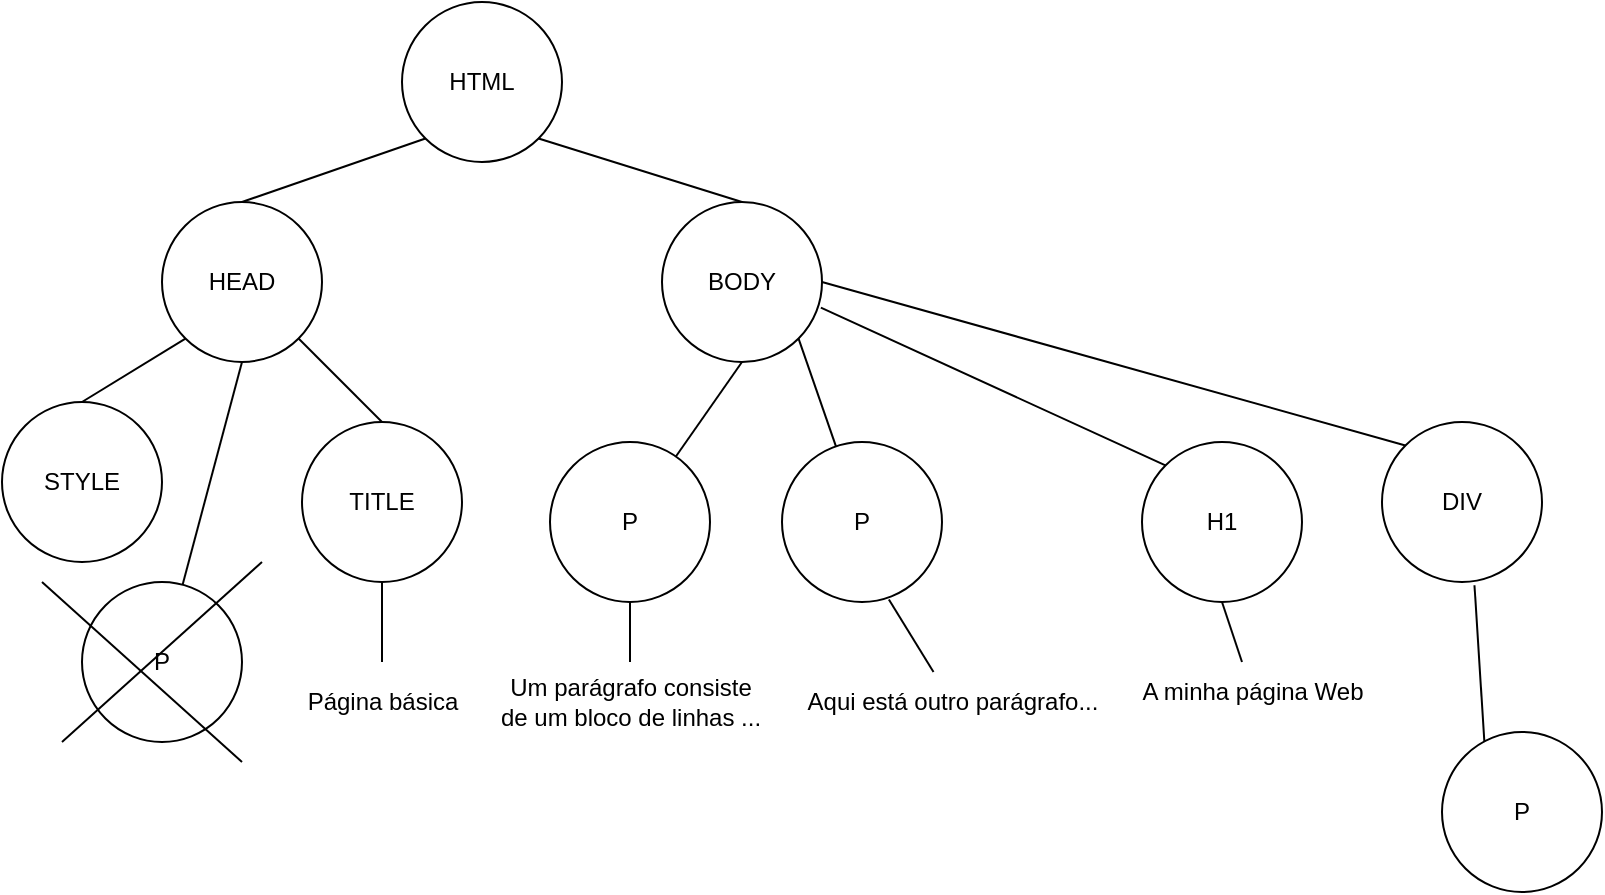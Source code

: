<mxfile version="20.2.0" type="device"><diagram id="XU7emN4LjwVBxECEvrys" name="Page-1"><mxGraphModel dx="1141" dy="738" grid="1" gridSize="10" guides="1" tooltips="1" connect="1" arrows="1" fold="1" page="1" pageScale="1" pageWidth="827" pageHeight="1169" math="0" shadow="0"><root><mxCell id="0"/><mxCell id="1" parent="0"/><mxCell id="wvJVBOvZEKbwxvUg--Hj-1" value="HTML" style="ellipse;whiteSpace=wrap;html=1;aspect=fixed;" vertex="1" parent="1"><mxGeometry x="300" y="30" width="80" height="80" as="geometry"/></mxCell><mxCell id="wvJVBOvZEKbwxvUg--Hj-2" value="HEAD" style="ellipse;whiteSpace=wrap;html=1;aspect=fixed;" vertex="1" parent="1"><mxGeometry x="180" y="130" width="80" height="80" as="geometry"/></mxCell><mxCell id="wvJVBOvZEKbwxvUg--Hj-3" value="BODY" style="ellipse;whiteSpace=wrap;html=1;aspect=fixed;" vertex="1" parent="1"><mxGeometry x="430" y="130" width="80" height="80" as="geometry"/></mxCell><mxCell id="wvJVBOvZEKbwxvUg--Hj-5" value="" style="endArrow=none;html=1;rounded=0;entryX=0;entryY=1;entryDx=0;entryDy=0;exitX=0.5;exitY=0;exitDx=0;exitDy=0;" edge="1" parent="1" source="wvJVBOvZEKbwxvUg--Hj-2" target="wvJVBOvZEKbwxvUg--Hj-1"><mxGeometry width="50" height="50" relative="1" as="geometry"><mxPoint x="490" y="370" as="sourcePoint"/><mxPoint x="540" y="320" as="targetPoint"/></mxGeometry></mxCell><mxCell id="wvJVBOvZEKbwxvUg--Hj-6" value="" style="endArrow=none;html=1;rounded=0;entryX=1;entryY=1;entryDx=0;entryDy=0;exitX=0.5;exitY=0;exitDx=0;exitDy=0;" edge="1" parent="1" source="wvJVBOvZEKbwxvUg--Hj-3" target="wvJVBOvZEKbwxvUg--Hj-1"><mxGeometry width="50" height="50" relative="1" as="geometry"><mxPoint x="230" y="140" as="sourcePoint"/><mxPoint x="321.716" y="108.284" as="targetPoint"/></mxGeometry></mxCell><mxCell id="wvJVBOvZEKbwxvUg--Hj-7" value="STYLE" style="ellipse;whiteSpace=wrap;html=1;aspect=fixed;" vertex="1" parent="1"><mxGeometry x="100" y="230" width="80" height="80" as="geometry"/></mxCell><mxCell id="wvJVBOvZEKbwxvUg--Hj-9" value="" style="endArrow=none;html=1;rounded=0;exitX=0.5;exitY=0;exitDx=0;exitDy=0;entryX=0;entryY=1;entryDx=0;entryDy=0;" edge="1" parent="1" source="wvJVBOvZEKbwxvUg--Hj-7" target="wvJVBOvZEKbwxvUg--Hj-2"><mxGeometry width="50" height="50" relative="1" as="geometry"><mxPoint x="490" y="370" as="sourcePoint"/><mxPoint x="540" y="320" as="targetPoint"/></mxGeometry></mxCell><mxCell id="wvJVBOvZEKbwxvUg--Hj-10" value="TITLE" style="ellipse;whiteSpace=wrap;html=1;aspect=fixed;" vertex="1" parent="1"><mxGeometry x="250" y="240" width="80" height="80" as="geometry"/></mxCell><mxCell id="wvJVBOvZEKbwxvUg--Hj-17" value="" style="endArrow=none;html=1;rounded=0;exitX=1;exitY=1;exitDx=0;exitDy=0;entryX=0.5;entryY=0;entryDx=0;entryDy=0;" edge="1" parent="1" source="wvJVBOvZEKbwxvUg--Hj-2" target="wvJVBOvZEKbwxvUg--Hj-10"><mxGeometry width="50" height="50" relative="1" as="geometry"><mxPoint x="490" y="370" as="sourcePoint"/><mxPoint x="540" y="320" as="targetPoint"/></mxGeometry></mxCell><mxCell id="wvJVBOvZEKbwxvUg--Hj-18" value="Página básica" style="text;html=1;align=center;verticalAlign=middle;resizable=0;points=[];autosize=1;strokeColor=none;fillColor=none;" vertex="1" parent="1"><mxGeometry x="240" y="365" width="100" height="30" as="geometry"/></mxCell><mxCell id="wvJVBOvZEKbwxvUg--Hj-19" value="" style="endArrow=none;html=1;rounded=0;exitX=0.5;exitY=1;exitDx=0;exitDy=0;" edge="1" parent="1" source="wvJVBOvZEKbwxvUg--Hj-10"><mxGeometry width="50" height="50" relative="1" as="geometry"><mxPoint x="490" y="370" as="sourcePoint"/><mxPoint x="290" y="360" as="targetPoint"/></mxGeometry></mxCell><mxCell id="wvJVBOvZEKbwxvUg--Hj-21" value="A minha página Web" style="text;html=1;align=center;verticalAlign=middle;resizable=0;points=[];autosize=1;strokeColor=none;fillColor=none;" vertex="1" parent="1"><mxGeometry x="660" y="360" width="130" height="30" as="geometry"/></mxCell><mxCell id="wvJVBOvZEKbwxvUg--Hj-24" value="P" style="ellipse;whiteSpace=wrap;html=1;aspect=fixed;" vertex="1" parent="1"><mxGeometry x="374" y="250" width="80" height="80" as="geometry"/></mxCell><mxCell id="wvJVBOvZEKbwxvUg--Hj-26" value="" style="endArrow=none;html=1;rounded=0;exitX=0.5;exitY=1;exitDx=0;exitDy=0;" edge="1" parent="1" source="wvJVBOvZEKbwxvUg--Hj-3" target="wvJVBOvZEKbwxvUg--Hj-24"><mxGeometry width="50" height="50" relative="1" as="geometry"><mxPoint x="490" y="370" as="sourcePoint"/><mxPoint x="540" y="320" as="targetPoint"/></mxGeometry></mxCell><mxCell id="wvJVBOvZEKbwxvUg--Hj-27" value="P" style="ellipse;whiteSpace=wrap;html=1;aspect=fixed;" vertex="1" parent="1"><mxGeometry x="490" y="250" width="80" height="80" as="geometry"/></mxCell><mxCell id="wvJVBOvZEKbwxvUg--Hj-29" value="" style="endArrow=none;html=1;rounded=0;entryX=1;entryY=1;entryDx=0;entryDy=0;" edge="1" parent="1" source="wvJVBOvZEKbwxvUg--Hj-27" target="wvJVBOvZEKbwxvUg--Hj-3"><mxGeometry width="50" height="50" relative="1" as="geometry"><mxPoint x="490" y="370" as="sourcePoint"/><mxPoint x="540" y="320" as="targetPoint"/></mxGeometry></mxCell><mxCell id="wvJVBOvZEKbwxvUg--Hj-30" value="Um parágrafo consiste&lt;br&gt;de um bloco de linhas ..." style="text;html=1;align=center;verticalAlign=middle;resizable=0;points=[];autosize=1;strokeColor=none;fillColor=none;" vertex="1" parent="1"><mxGeometry x="339" y="360" width="150" height="40" as="geometry"/></mxCell><mxCell id="wvJVBOvZEKbwxvUg--Hj-31" value="" style="endArrow=none;html=1;rounded=0;exitX=0.5;exitY=1;exitDx=0;exitDy=0;" edge="1" parent="1" source="wvJVBOvZEKbwxvUg--Hj-24" target="wvJVBOvZEKbwxvUg--Hj-30"><mxGeometry width="50" height="50" relative="1" as="geometry"><mxPoint x="490" y="360" as="sourcePoint"/><mxPoint x="540" y="310" as="targetPoint"/></mxGeometry></mxCell><mxCell id="wvJVBOvZEKbwxvUg--Hj-32" value="Aqui está outro parágrafo..." style="text;html=1;align=center;verticalAlign=middle;resizable=0;points=[];autosize=1;strokeColor=none;fillColor=none;" vertex="1" parent="1"><mxGeometry x="490" y="365" width="170" height="30" as="geometry"/></mxCell><mxCell id="wvJVBOvZEKbwxvUg--Hj-33" value="" style="endArrow=none;html=1;rounded=0;entryX=0.668;entryY=0.985;entryDx=0;entryDy=0;entryPerimeter=0;" edge="1" parent="1" source="wvJVBOvZEKbwxvUg--Hj-32" target="wvJVBOvZEKbwxvUg--Hj-27"><mxGeometry width="50" height="50" relative="1" as="geometry"><mxPoint x="490" y="370" as="sourcePoint"/><mxPoint x="540" y="320" as="targetPoint"/></mxGeometry></mxCell><mxCell id="wvJVBOvZEKbwxvUg--Hj-34" value="H1" style="ellipse;whiteSpace=wrap;html=1;aspect=fixed;" vertex="1" parent="1"><mxGeometry x="670" y="250" width="80" height="80" as="geometry"/></mxCell><mxCell id="wvJVBOvZEKbwxvUg--Hj-35" value="" style="endArrow=none;html=1;rounded=0;entryX=0.993;entryY=0.66;entryDx=0;entryDy=0;exitX=0;exitY=0;exitDx=0;exitDy=0;entryPerimeter=0;" edge="1" parent="1" source="wvJVBOvZEKbwxvUg--Hj-34" target="wvJVBOvZEKbwxvUg--Hj-3"><mxGeometry width="50" height="50" relative="1" as="geometry"><mxPoint x="490" y="370" as="sourcePoint"/><mxPoint x="540" y="320" as="targetPoint"/></mxGeometry></mxCell><mxCell id="wvJVBOvZEKbwxvUg--Hj-36" value="" style="endArrow=none;html=1;rounded=0;entryX=0.5;entryY=1;entryDx=0;entryDy=0;" edge="1" parent="1" source="wvJVBOvZEKbwxvUg--Hj-21" target="wvJVBOvZEKbwxvUg--Hj-34"><mxGeometry width="50" height="50" relative="1" as="geometry"><mxPoint x="575.754" y="375" as="sourcePoint"/><mxPoint x="553.44" y="338.8" as="targetPoint"/></mxGeometry></mxCell><mxCell id="wvJVBOvZEKbwxvUg--Hj-37" value="P" style="ellipse;whiteSpace=wrap;html=1;aspect=fixed;" vertex="1" parent="1"><mxGeometry x="140" y="320" width="80" height="80" as="geometry"/></mxCell><mxCell id="wvJVBOvZEKbwxvUg--Hj-38" value="" style="endArrow=none;html=1;rounded=0;entryX=0.5;entryY=1;entryDx=0;entryDy=0;" edge="1" parent="1" source="wvJVBOvZEKbwxvUg--Hj-37" target="wvJVBOvZEKbwxvUg--Hj-2"><mxGeometry width="50" height="50" relative="1" as="geometry"><mxPoint x="490" y="370" as="sourcePoint"/><mxPoint x="540" y="320" as="targetPoint"/></mxGeometry></mxCell><mxCell id="wvJVBOvZEKbwxvUg--Hj-39" value="" style="endArrow=none;html=1;rounded=0;" edge="1" parent="1"><mxGeometry width="50" height="50" relative="1" as="geometry"><mxPoint x="130" y="400" as="sourcePoint"/><mxPoint x="230" y="310" as="targetPoint"/></mxGeometry></mxCell><mxCell id="wvJVBOvZEKbwxvUg--Hj-40" value="" style="endArrow=none;html=1;rounded=0;" edge="1" parent="1"><mxGeometry width="50" height="50" relative="1" as="geometry"><mxPoint x="220" y="410" as="sourcePoint"/><mxPoint x="120" y="320" as="targetPoint"/></mxGeometry></mxCell><mxCell id="wvJVBOvZEKbwxvUg--Hj-41" value="DIV" style="ellipse;whiteSpace=wrap;html=1;aspect=fixed;" vertex="1" parent="1"><mxGeometry x="790" y="240" width="80" height="80" as="geometry"/></mxCell><mxCell id="wvJVBOvZEKbwxvUg--Hj-42" value="" style="endArrow=none;html=1;rounded=0;entryX=1;entryY=0.5;entryDx=0;entryDy=0;exitX=0;exitY=0;exitDx=0;exitDy=0;" edge="1" parent="1" source="wvJVBOvZEKbwxvUg--Hj-41" target="wvJVBOvZEKbwxvUg--Hj-3"><mxGeometry width="50" height="50" relative="1" as="geometry"><mxPoint x="490" y="360" as="sourcePoint"/><mxPoint x="540" y="310" as="targetPoint"/></mxGeometry></mxCell><mxCell id="wvJVBOvZEKbwxvUg--Hj-43" value="P" style="ellipse;whiteSpace=wrap;html=1;aspect=fixed;" vertex="1" parent="1"><mxGeometry x="820" y="395" width="80" height="80" as="geometry"/></mxCell><mxCell id="wvJVBOvZEKbwxvUg--Hj-44" value="" style="endArrow=none;html=1;rounded=0;entryX=0.578;entryY=1.02;entryDx=0;entryDy=0;entryPerimeter=0;exitX=0.265;exitY=0.063;exitDx=0;exitDy=0;exitPerimeter=0;" edge="1" parent="1" source="wvJVBOvZEKbwxvUg--Hj-43" target="wvJVBOvZEKbwxvUg--Hj-41"><mxGeometry width="50" height="50" relative="1" as="geometry"><mxPoint x="490" y="360" as="sourcePoint"/><mxPoint x="540" y="310" as="targetPoint"/></mxGeometry></mxCell></root></mxGraphModel></diagram></mxfile>